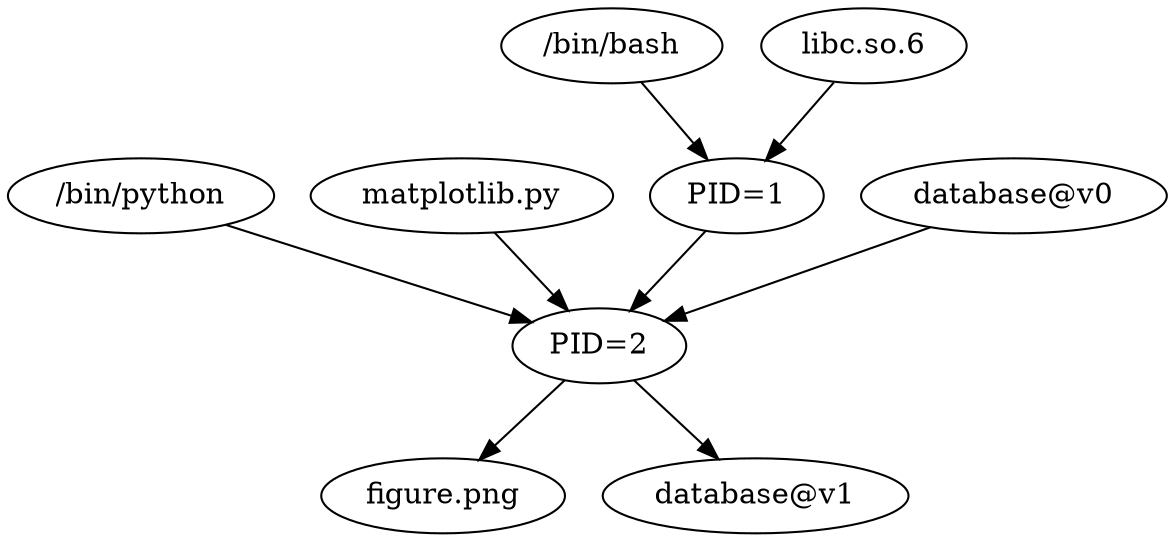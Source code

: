digraph G {

  node [label="figure.png"] graph_png;
  node [label="/bin/python"] python;
  node [label="matplotlib.py"] matplotlib;
  node [label="PID=2"] proc2;
  node [label="PID=1"] proc1;
  node [label="/bin/bash"] bash;
  node [label="libc.so.6"] libc;
  node [label="database@v0"] database0;
  node [label="database@v1"] database1;

  bash -> proc1;
  libc -> proc1;
  proc1 -> proc2;

  python -> proc2;
  matplotlib -> proc2;
  database0 -> proc2;
  proc2 -> database1;
  proc2 -> graph_png;
}
